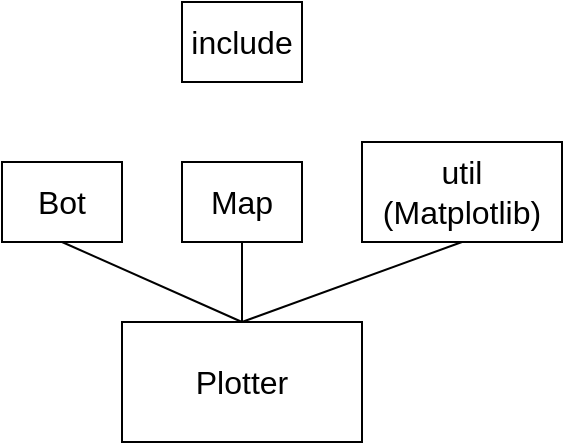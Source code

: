 <mxfile version="26.0.4">
  <diagram name="Page-1" id="CgYhCcMuBvL_8NXD6LVv">
    <mxGraphModel dx="683" dy="420" grid="1" gridSize="10" guides="1" tooltips="1" connect="1" arrows="1" fold="1" page="1" pageScale="1" pageWidth="827" pageHeight="1169" math="0" shadow="0">
      <root>
        <mxCell id="0" />
        <mxCell id="1" parent="0" />
        <mxCell id="n1w3Qg0y4TUtk8DljQY4-1" value="&lt;font style=&quot;font-size: 16px;&quot;&gt;Plotter&lt;/font&gt;" style="rounded=0;whiteSpace=wrap;html=1;" parent="1" vertex="1">
          <mxGeometry x="340" y="240" width="120" height="60" as="geometry" />
        </mxCell>
        <mxCell id="n1w3Qg0y4TUtk8DljQY4-2" value="&lt;font style=&quot;font-size: 16px;&quot;&gt;Bot&lt;/font&gt;" style="rounded=0;whiteSpace=wrap;html=1;" parent="1" vertex="1">
          <mxGeometry x="280" y="160" width="60" height="40" as="geometry" />
        </mxCell>
        <mxCell id="n1w3Qg0y4TUtk8DljQY4-6" style="edgeStyle=none;curved=1;rounded=0;orthogonalLoop=1;jettySize=auto;html=1;entryX=0.5;entryY=0;entryDx=0;entryDy=0;fontSize=12;startSize=8;endSize=8;endArrow=none;endFill=0;" parent="1" source="n1w3Qg0y4TUtk8DljQY4-3" target="n1w3Qg0y4TUtk8DljQY4-1" edge="1">
          <mxGeometry relative="1" as="geometry" />
        </mxCell>
        <mxCell id="n1w3Qg0y4TUtk8DljQY4-3" value="&lt;font style=&quot;font-size: 16px;&quot;&gt;Map&lt;/font&gt;" style="rounded=0;whiteSpace=wrap;html=1;" parent="1" vertex="1">
          <mxGeometry x="370" y="160" width="60" height="40" as="geometry" />
        </mxCell>
        <mxCell id="n1w3Qg0y4TUtk8DljQY4-7" style="edgeStyle=none;curved=1;rounded=0;orthogonalLoop=1;jettySize=auto;html=1;entryX=0.5;entryY=0;entryDx=0;entryDy=0;fontSize=12;startSize=8;endSize=8;endArrow=none;endFill=0;exitX=0.5;exitY=1;exitDx=0;exitDy=0;" parent="1" source="n1w3Qg0y4TUtk8DljQY4-4" target="n1w3Qg0y4TUtk8DljQY4-1" edge="1">
          <mxGeometry relative="1" as="geometry" />
        </mxCell>
        <mxCell id="n1w3Qg0y4TUtk8DljQY4-4" value="&lt;font style=&quot;font-size: 16px;&quot;&gt;util&lt;/font&gt;&lt;div&gt;&lt;font style=&quot;font-size: 16px;&quot;&gt;(Matplotlib)&lt;/font&gt;&lt;/div&gt;" style="rounded=0;whiteSpace=wrap;html=1;" parent="1" vertex="1">
          <mxGeometry x="460" y="150" width="100" height="50" as="geometry" />
        </mxCell>
        <mxCell id="n1w3Qg0y4TUtk8DljQY4-5" value="" style="endArrow=none;html=1;rounded=0;fontSize=12;startSize=8;endSize=8;curved=1;entryX=0.5;entryY=0;entryDx=0;entryDy=0;exitX=0.5;exitY=1;exitDx=0;exitDy=0;" parent="1" source="n1w3Qg0y4TUtk8DljQY4-2" target="n1w3Qg0y4TUtk8DljQY4-1" edge="1">
          <mxGeometry width="50" height="50" relative="1" as="geometry">
            <mxPoint x="210" y="310" as="sourcePoint" />
            <mxPoint x="260" y="260" as="targetPoint" />
          </mxGeometry>
        </mxCell>
        <mxCell id="n1w3Qg0y4TUtk8DljQY4-8" value="&lt;font style=&quot;font-size: 16px;&quot;&gt;include&lt;/font&gt;" style="rounded=0;whiteSpace=wrap;html=1;" parent="1" vertex="1">
          <mxGeometry x="370" y="80" width="60" height="40" as="geometry" />
        </mxCell>
      </root>
    </mxGraphModel>
  </diagram>
</mxfile>
